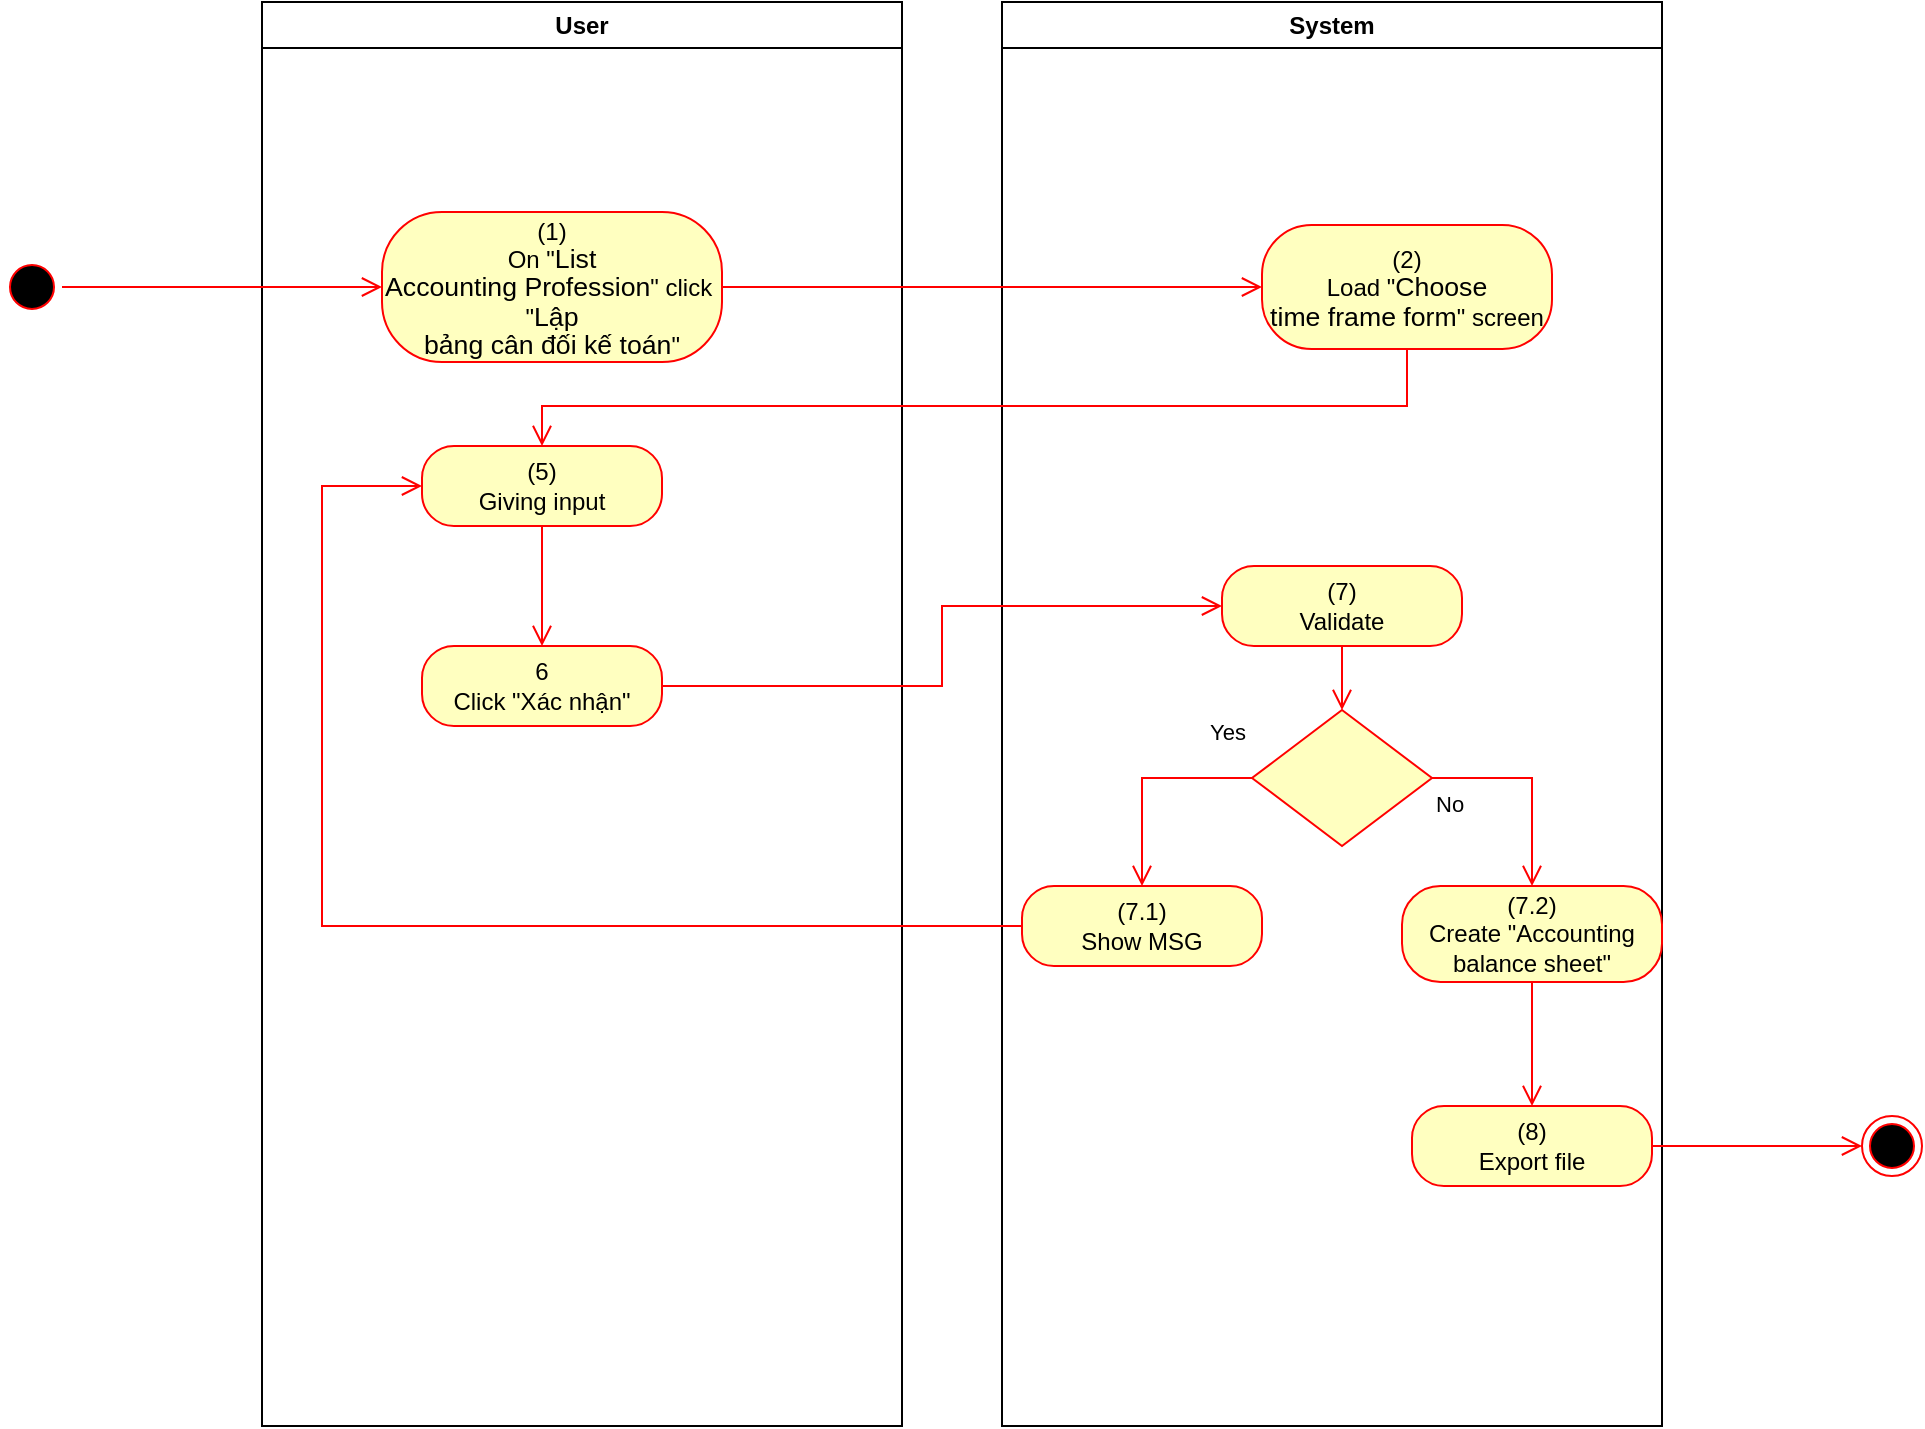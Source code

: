 <mxfile version="15.4.0" type="device"><diagram id="dORuYUqAHIqY2Ub5WO99" name="Page-1"><mxGraphModel dx="1086" dy="806" grid="1" gridSize="10" guides="1" tooltips="1" connect="1" arrows="1" fold="1" page="1" pageScale="1" pageWidth="850" pageHeight="1100" math="0" shadow="0"><root><mxCell id="0"/><mxCell id="1" parent="0"/><mxCell id="QgIRUSW5sspfuyx4_h9I-1" value="User" style="swimlane;whiteSpace=wrap" parent="1" vertex="1"><mxGeometry x="150" y="128" width="320" height="712" as="geometry"><mxRectangle x="120" y="128" width="60" height="23" as="alternateBounds"/></mxGeometry></mxCell><mxCell id="QgIRUSW5sspfuyx4_h9I-2" value="&lt;span&gt;(1)&lt;/span&gt;&lt;br style=&quot;padding: 0px ; margin: 0px&quot;&gt;&lt;span&gt;On &quot;&lt;/span&gt;&lt;span lang=&quot;EN-GB&quot; style=&quot;font-size: 10pt ; line-height: 107% ; font-family: &amp;#34;arial&amp;#34; , sans-serif&quot;&gt;List&lt;br&gt;Accounting Profession&lt;/span&gt;&lt;span&gt;&quot; click&amp;nbsp;&lt;/span&gt;&lt;br style=&quot;padding: 0px ; margin: 0px&quot;&gt;&lt;span&gt;&quot;&lt;/span&gt;&lt;span lang=&quot;EN-GB&quot; style=&quot;font-size: 10pt ; line-height: 107% ; font-family: &amp;#34;arial&amp;#34; , sans-serif&quot;&gt;Lập&lt;br&gt;bảng cân đối kế toán&lt;/span&gt;&lt;span&gt;&quot;&lt;/span&gt;" style="rounded=1;whiteSpace=wrap;html=1;arcSize=40;fontColor=#000000;fillColor=#ffffc0;strokeColor=#ff0000;" parent="QgIRUSW5sspfuyx4_h9I-1" vertex="1"><mxGeometry x="60" y="105" width="170" height="75" as="geometry"/></mxCell><mxCell id="QgIRUSW5sspfuyx4_h9I-3" value="(5)&lt;br&gt;Giving input" style="rounded=1;whiteSpace=wrap;html=1;arcSize=40;fontColor=#000000;fillColor=#ffffc0;strokeColor=#ff0000;" parent="QgIRUSW5sspfuyx4_h9I-1" vertex="1"><mxGeometry x="80" y="222" width="120" height="40" as="geometry"/></mxCell><mxCell id="bUwsRrDSIEJbZsBlVW7h-1" value="6&lt;br&gt;Click &quot;Xác nhận&quot;" style="rounded=1;whiteSpace=wrap;html=1;arcSize=40;fontColor=#000000;fillColor=#ffffc0;strokeColor=#ff0000;" vertex="1" parent="QgIRUSW5sspfuyx4_h9I-1"><mxGeometry x="80" y="322" width="120" height="40" as="geometry"/></mxCell><mxCell id="QgIRUSW5sspfuyx4_h9I-21" value="" style="edgeStyle=orthogonalEdgeStyle;html=1;verticalAlign=bottom;endArrow=open;endSize=8;strokeColor=#ff0000;rounded=0;entryX=0.5;entryY=0;entryDx=0;entryDy=0;exitX=0.5;exitY=1;exitDx=0;exitDy=0;" parent="QgIRUSW5sspfuyx4_h9I-1" source="QgIRUSW5sspfuyx4_h9I-3" target="bUwsRrDSIEJbZsBlVW7h-1" edge="1"><mxGeometry relative="1" as="geometry"><mxPoint x="500" y="242" as="targetPoint"/><mxPoint x="210" y="257.5" as="sourcePoint"/><Array as="points"/></mxGeometry></mxCell><mxCell id="QgIRUSW5sspfuyx4_h9I-4" value="System" style="swimlane;whiteSpace=wrap;startSize=23;" parent="1" vertex="1"><mxGeometry x="520" y="128" width="330" height="712" as="geometry"/></mxCell><mxCell id="QgIRUSW5sspfuyx4_h9I-5" value="(2)&lt;br&gt;Load &quot;&lt;span lang=&quot;EN-GB&quot; style=&quot;font-size: 10pt ; line-height: 107% ; font-family: &amp;#34;arial&amp;#34; , sans-serif&quot;&gt;Choose&lt;br/&gt;time frame form&lt;/span&gt;&quot; screen" style="rounded=1;whiteSpace=wrap;html=1;arcSize=40;fontColor=#000000;fillColor=#ffffc0;strokeColor=#ff0000;" parent="QgIRUSW5sspfuyx4_h9I-4" vertex="1"><mxGeometry x="130" y="111.5" width="145" height="62" as="geometry"/></mxCell><mxCell id="QgIRUSW5sspfuyx4_h9I-6" value="(7)&lt;br&gt;Validate" style="rounded=1;whiteSpace=wrap;html=1;arcSize=40;fontColor=#000000;fillColor=#ffffc0;strokeColor=#ff0000;" parent="QgIRUSW5sspfuyx4_h9I-4" vertex="1"><mxGeometry x="110" y="282" width="120" height="40" as="geometry"/></mxCell><mxCell id="QgIRUSW5sspfuyx4_h9I-7" value="" style="edgeStyle=orthogonalEdgeStyle;html=1;verticalAlign=bottom;endArrow=open;endSize=8;strokeColor=#ff0000;rounded=0;entryX=0.5;entryY=0;entryDx=0;entryDy=0;" parent="QgIRUSW5sspfuyx4_h9I-4" source="QgIRUSW5sspfuyx4_h9I-6" target="QgIRUSW5sspfuyx4_h9I-8" edge="1"><mxGeometry relative="1" as="geometry"><mxPoint x="165" y="442" as="targetPoint"/></mxGeometry></mxCell><mxCell id="QgIRUSW5sspfuyx4_h9I-8" value="" style="rhombus;whiteSpace=wrap;html=1;fillColor=#ffffc0;strokeColor=#ff0000;" parent="QgIRUSW5sspfuyx4_h9I-4" vertex="1"><mxGeometry x="125" y="354" width="90" height="68" as="geometry"/></mxCell><mxCell id="QgIRUSW5sspfuyx4_h9I-9" value="No" style="edgeStyle=orthogonalEdgeStyle;html=1;align=left;verticalAlign=top;endArrow=open;endSize=8;strokeColor=#ff0000;rounded=0;exitX=1;exitY=0.5;exitDx=0;exitDy=0;" parent="QgIRUSW5sspfuyx4_h9I-4" source="QgIRUSW5sspfuyx4_h9I-8" target="QgIRUSW5sspfuyx4_h9I-10" edge="1"><mxGeometry x="-1" relative="1" as="geometry"><mxPoint x="170" y="552" as="targetPoint"/></mxGeometry></mxCell><mxCell id="QgIRUSW5sspfuyx4_h9I-10" value="(7.2)&lt;br&gt;Create &quot;Accounting balance sheet&quot;" style="rounded=1;whiteSpace=wrap;html=1;arcSize=40;fontColor=#000000;fillColor=#ffffc0;strokeColor=#ff0000;" parent="QgIRUSW5sspfuyx4_h9I-4" vertex="1"><mxGeometry x="200" y="442" width="130" height="48" as="geometry"/></mxCell><mxCell id="QgIRUSW5sspfuyx4_h9I-11" value="(8)&lt;br&gt;Export file" style="rounded=1;whiteSpace=wrap;html=1;arcSize=40;fontColor=#000000;fillColor=#ffffc0;strokeColor=#ff0000;" parent="QgIRUSW5sspfuyx4_h9I-4" vertex="1"><mxGeometry x="205" y="552" width="120" height="40" as="geometry"/></mxCell><mxCell id="QgIRUSW5sspfuyx4_h9I-12" value="" style="edgeStyle=orthogonalEdgeStyle;html=1;verticalAlign=bottom;endArrow=open;endSize=8;strokeColor=#ff0000;rounded=0;exitX=0.5;exitY=1;exitDx=0;exitDy=0;entryX=0.5;entryY=0;entryDx=0;entryDy=0;" parent="QgIRUSW5sspfuyx4_h9I-4" source="QgIRUSW5sspfuyx4_h9I-10" target="QgIRUSW5sspfuyx4_h9I-11" edge="1"><mxGeometry relative="1" as="geometry"><mxPoint x="170" y="642" as="targetPoint"/></mxGeometry></mxCell><mxCell id="QgIRUSW5sspfuyx4_h9I-13" value="(7.1)&lt;br&gt;Show MSG" style="rounded=1;whiteSpace=wrap;html=1;arcSize=40;fontColor=#000000;fillColor=#ffffc0;strokeColor=#ff0000;" parent="QgIRUSW5sspfuyx4_h9I-4" vertex="1"><mxGeometry x="10" y="442" width="120" height="40" as="geometry"/></mxCell><mxCell id="QgIRUSW5sspfuyx4_h9I-14" value="Yes" style="edgeStyle=orthogonalEdgeStyle;html=1;align=left;verticalAlign=bottom;endArrow=open;endSize=8;strokeColor=#ff0000;rounded=0;entryX=0.5;entryY=0;entryDx=0;entryDy=0;exitX=0;exitY=0.5;exitDx=0;exitDy=0;" parent="QgIRUSW5sspfuyx4_h9I-4" source="QgIRUSW5sspfuyx4_h9I-8" target="QgIRUSW5sspfuyx4_h9I-13" edge="1"><mxGeometry x="-0.579" y="-14" relative="1" as="geometry"><mxPoint x="70" y="552" as="targetPoint"/><Array as="points"><mxPoint x="70" y="388"/></Array><mxPoint as="offset"/></mxGeometry></mxCell><mxCell id="QgIRUSW5sspfuyx4_h9I-15" value="" style="ellipse;html=1;shape=startState;fillColor=#000000;strokeColor=#ff0000;" parent="1" vertex="1"><mxGeometry x="20" y="255.5" width="30" height="30" as="geometry"/></mxCell><mxCell id="QgIRUSW5sspfuyx4_h9I-16" value="" style="edgeStyle=orthogonalEdgeStyle;html=1;verticalAlign=bottom;endArrow=open;endSize=8;strokeColor=#ff0000;rounded=0;entryX=0;entryY=0.5;entryDx=0;entryDy=0;" parent="1" source="QgIRUSW5sspfuyx4_h9I-15" target="QgIRUSW5sspfuyx4_h9I-2" edge="1"><mxGeometry relative="1" as="geometry"><mxPoint x="200" y="253" as="targetPoint"/></mxGeometry></mxCell><mxCell id="QgIRUSW5sspfuyx4_h9I-17" value="" style="edgeStyle=orthogonalEdgeStyle;html=1;verticalAlign=bottom;endArrow=open;endSize=8;strokeColor=#ff0000;rounded=0;entryX=0;entryY=0.5;entryDx=0;entryDy=0;" parent="1" source="QgIRUSW5sspfuyx4_h9I-2" target="QgIRUSW5sspfuyx4_h9I-5" edge="1"><mxGeometry relative="1" as="geometry"><mxPoint x="600" y="271" as="targetPoint"/></mxGeometry></mxCell><mxCell id="QgIRUSW5sspfuyx4_h9I-18" value="" style="edgeStyle=orthogonalEdgeStyle;html=1;verticalAlign=bottom;endArrow=open;endSize=8;strokeColor=#ff0000;rounded=0;entryX=0.5;entryY=0;entryDx=0;entryDy=0;" parent="1" source="QgIRUSW5sspfuyx4_h9I-5" target="QgIRUSW5sspfuyx4_h9I-3" edge="1"><mxGeometry relative="1" as="geometry"><mxPoint x="310" y="340" as="targetPoint"/><Array as="points"><mxPoint x="723" y="330"/><mxPoint x="290" y="330"/></Array></mxGeometry></mxCell><mxCell id="QgIRUSW5sspfuyx4_h9I-19" value="" style="ellipse;html=1;shape=endState;fillColor=#000000;strokeColor=#ff0000;" parent="1" vertex="1"><mxGeometry x="950" y="685" width="30" height="30" as="geometry"/></mxCell><mxCell id="QgIRUSW5sspfuyx4_h9I-20" value="" style="edgeStyle=orthogonalEdgeStyle;html=1;verticalAlign=bottom;endArrow=open;endSize=8;strokeColor=#ff0000;rounded=0;exitX=1;exitY=0.5;exitDx=0;exitDy=0;entryX=0;entryY=0.5;entryDx=0;entryDy=0;" parent="1" source="QgIRUSW5sspfuyx4_h9I-11" target="QgIRUSW5sspfuyx4_h9I-19" edge="1"><mxGeometry relative="1" as="geometry"><mxPoint x="820" y="760" as="targetPoint"/><mxPoint x="820" y="700" as="sourcePoint"/></mxGeometry></mxCell><mxCell id="QgIRUSW5sspfuyx4_h9I-22" value="" style="edgeStyle=orthogonalEdgeStyle;html=1;verticalAlign=bottom;endArrow=open;endSize=8;strokeColor=#ff0000;rounded=0;entryX=0;entryY=0.5;entryDx=0;entryDy=0;exitX=0;exitY=0.5;exitDx=0;exitDy=0;" parent="1" source="QgIRUSW5sspfuyx4_h9I-13" target="QgIRUSW5sspfuyx4_h9I-3" edge="1"><mxGeometry relative="1" as="geometry"><mxPoint x="700" y="420" as="targetPoint"/><mxPoint x="360" y="380" as="sourcePoint"/><Array as="points"><mxPoint x="180" y="590"/><mxPoint x="180" y="370"/></Array></mxGeometry></mxCell><mxCell id="bUwsRrDSIEJbZsBlVW7h-2" value="" style="edgeStyle=orthogonalEdgeStyle;html=1;verticalAlign=bottom;endArrow=open;endSize=8;strokeColor=#ff0000;rounded=0;entryX=0;entryY=0.5;entryDx=0;entryDy=0;" edge="1" source="bUwsRrDSIEJbZsBlVW7h-1" parent="1" target="QgIRUSW5sspfuyx4_h9I-6"><mxGeometry relative="1" as="geometry"><mxPoint x="550" y="440" as="targetPoint"/></mxGeometry></mxCell></root></mxGraphModel></diagram></mxfile>